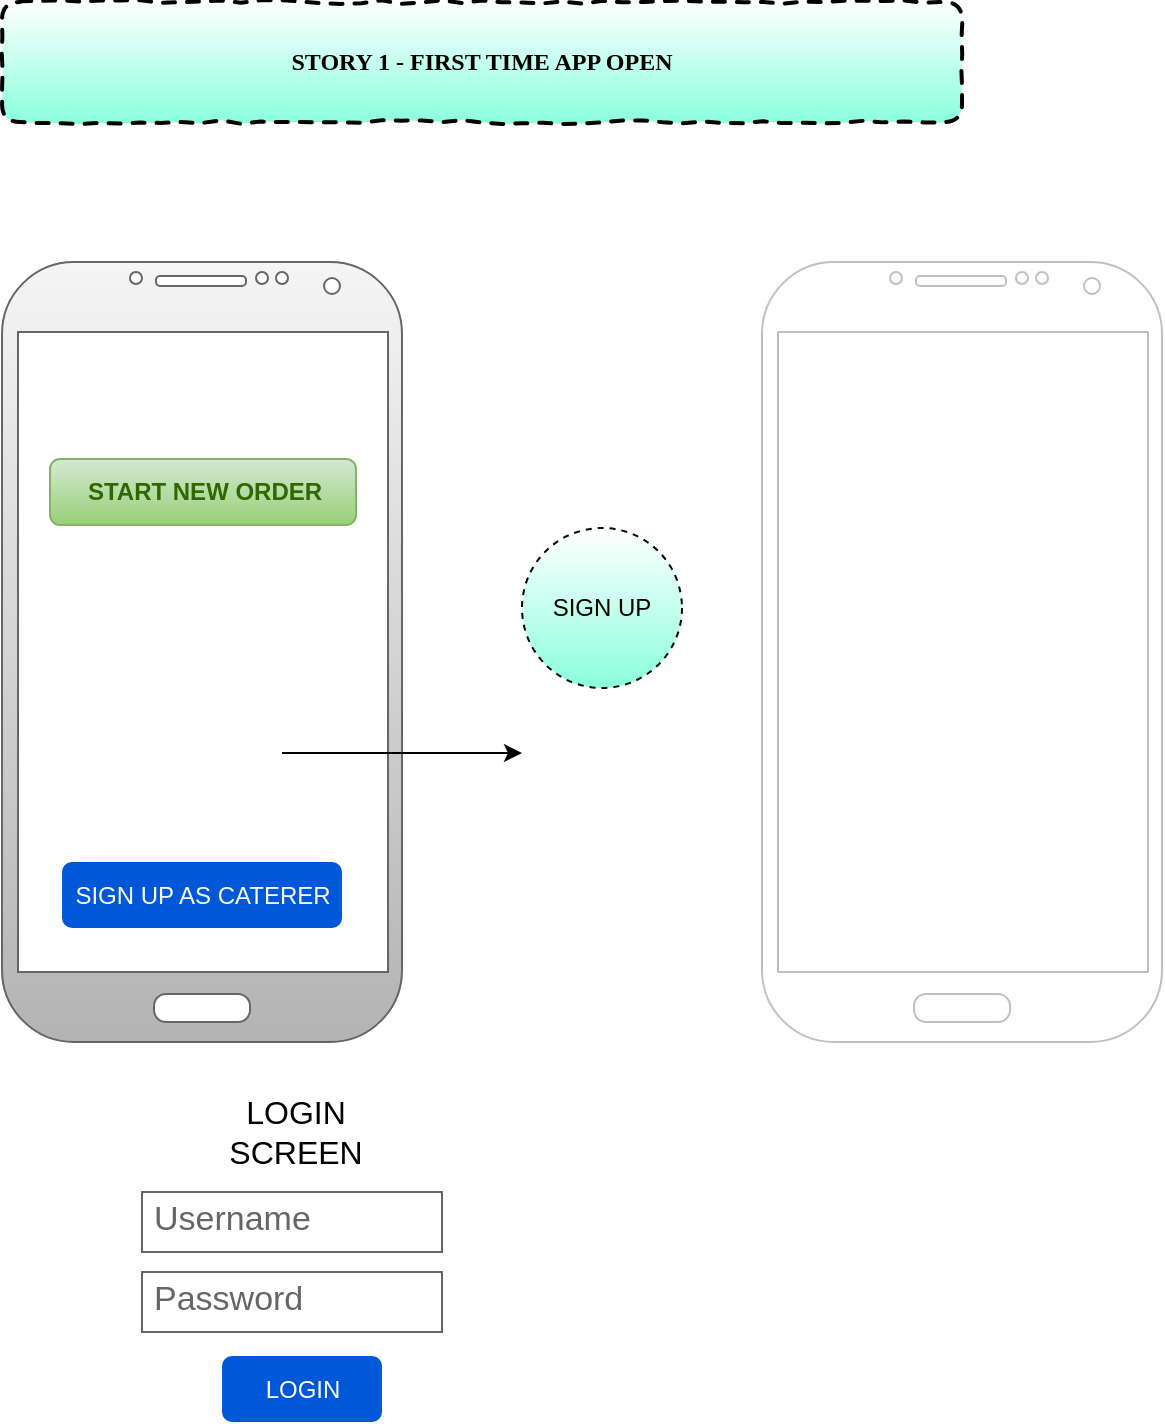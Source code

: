 <mxfile version="10.9.0" type="github"><diagram id="iE5OkRr_WU49nc2Oyl9i" name="Page-1"><mxGraphModel dx="1010" dy="582" grid="1" gridSize="10" guides="1" tooltips="1" connect="1" arrows="1" fold="1" page="1" pageScale="1" pageWidth="850" pageHeight="1100" math="0" shadow="0"><root><mxCell id="0"/><mxCell id="1" parent="0"/><mxCell id="sXPn4u6Et-X1XcgTyqAM-18" value="" style="verticalLabelPosition=bottom;verticalAlign=top;html=1;shadow=0;dashed=0;strokeWidth=1;shape=mxgraph.android.phone2;rounded=1;glass=0;fillColor=#f5f5f5;strokeColor=#666666;gradientColor=#b3b3b3;" vertex="1" parent="1"><mxGeometry x="60" y="140" width="200" height="390" as="geometry"/></mxCell><mxCell id="sXPn4u6Et-X1XcgTyqAM-24" value="" style="verticalLabelPosition=bottom;verticalAlign=top;html=1;shadow=0;dashed=0;strokeWidth=1;shape=mxgraph.android.phone2;fillColor=#ffffff;strokeColor=#c0c0c0;rounded=1;glass=0;" vertex="1" parent="1"><mxGeometry x="440" y="140" width="200" height="390" as="geometry"/></mxCell><mxCell id="sXPn4u6Et-X1XcgTyqAM-23" value="" style="endArrow=classic;html=1;" edge="1" parent="1"><mxGeometry width="50" height="50" relative="1" as="geometry"><mxPoint x="200" y="385.5" as="sourcePoint"/><mxPoint x="320" y="385.5" as="targetPoint"/></mxGeometry></mxCell><mxCell id="sXPn4u6Et-X1XcgTyqAM-25" value="STORY 1 - FIRST TIME APP OPEN" style="html=1;whiteSpace=wrap;comic=1;strokeWidth=2;fontFamily=Comic Sans MS;fontStyle=1;rounded=1;glass=0;dashed=1;gradientColor=#8AFFDC;" vertex="1" parent="1"><mxGeometry x="60" y="10" width="480" height="60" as="geometry"/></mxCell><mxCell id="sXPn4u6Et-X1XcgTyqAM-26" value="SIGN UP AS CATERER" style="rounded=1;fillColor=#0057D8;align=center;strokeColor=none;html=1;fontColor=#ffffff;fontSize=12;glass=0;dashed=1;" vertex="1" parent="1"><mxGeometry x="90" y="440" width="140" height="33" as="geometry"/></mxCell><mxCell id="sXPn4u6Et-X1XcgTyqAM-28" value="SIGN UP" style="ellipse;whiteSpace=wrap;html=1;aspect=fixed;rounded=1;glass=0;dashed=1;strokeColor=#000000;gradientColor=#8AFFDC;" vertex="1" parent="1"><mxGeometry x="320" y="273" width="80" height="80" as="geometry"/></mxCell><mxCell id="sXPn4u6Et-X1XcgTyqAM-31" value="" style="group" vertex="1" connectable="0" parent="1"><mxGeometry x="130" y="565" width="150" height="155" as="geometry"/></mxCell><mxCell id="sXPn4u6Et-X1XcgTyqAM-19" value="Username" style="strokeWidth=1;shadow=0;dashed=0;align=center;html=1;shape=mxgraph.mockup.text.textBox;fillColor=#ffffff;fontColor=#666666;align=left;fontSize=17;spacingLeft=4;spacingTop=-3;strokeColor=#666666;mainText=;rounded=1;glass=0;" vertex="1" parent="sXPn4u6Et-X1XcgTyqAM-31"><mxGeometry y="40" width="150" height="30" as="geometry"/></mxCell><mxCell id="sXPn4u6Et-X1XcgTyqAM-20" value="Password" style="strokeWidth=1;shadow=0;dashed=0;align=center;html=1;shape=mxgraph.mockup.text.textBox;fillColor=#ffffff;fontColor=#666666;align=left;fontSize=17;spacingLeft=4;spacingTop=-3;strokeColor=#666666;mainText=;rounded=1;glass=0;" vertex="1" parent="sXPn4u6Et-X1XcgTyqAM-31"><mxGeometry y="80" width="150" height="30" as="geometry"/></mxCell><mxCell id="sXPn4u6Et-X1XcgTyqAM-21" value="LOGIN" style="rounded=1;fillColor=#0057D8;align=center;strokeColor=none;html=1;fontColor=#ffffff;fontSize=12;glass=0;dashed=1;" vertex="1" parent="sXPn4u6Et-X1XcgTyqAM-31"><mxGeometry x="40" y="122" width="80" height="33" as="geometry"/></mxCell><mxCell id="sXPn4u6Et-X1XcgTyqAM-29" value="LOGIN SCREEN" style="text;html=1;align=center;verticalAlign=middle;whiteSpace=wrap;rounded=0;glass=0;dashed=1;fontSize=16;" vertex="1" parent="sXPn4u6Et-X1XcgTyqAM-31"><mxGeometry x="57" width="40" height="20" as="geometry"/></mxCell><mxCell id="sXPn4u6Et-X1XcgTyqAM-32" value="START NEW ORDER" style="rounded=1;fillColor=#d5e8d4;strokeColor=#82b366;html=1;align=center;verticalAlign=middle;fontStyle=1;fontSize=12;glass=0;gradientColor=#97d077;fontColor=#336600;" vertex="1" parent="1"><mxGeometry x="84" y="238.5" width="153" height="33" as="geometry"/></mxCell></root></mxGraphModel></diagram></mxfile>